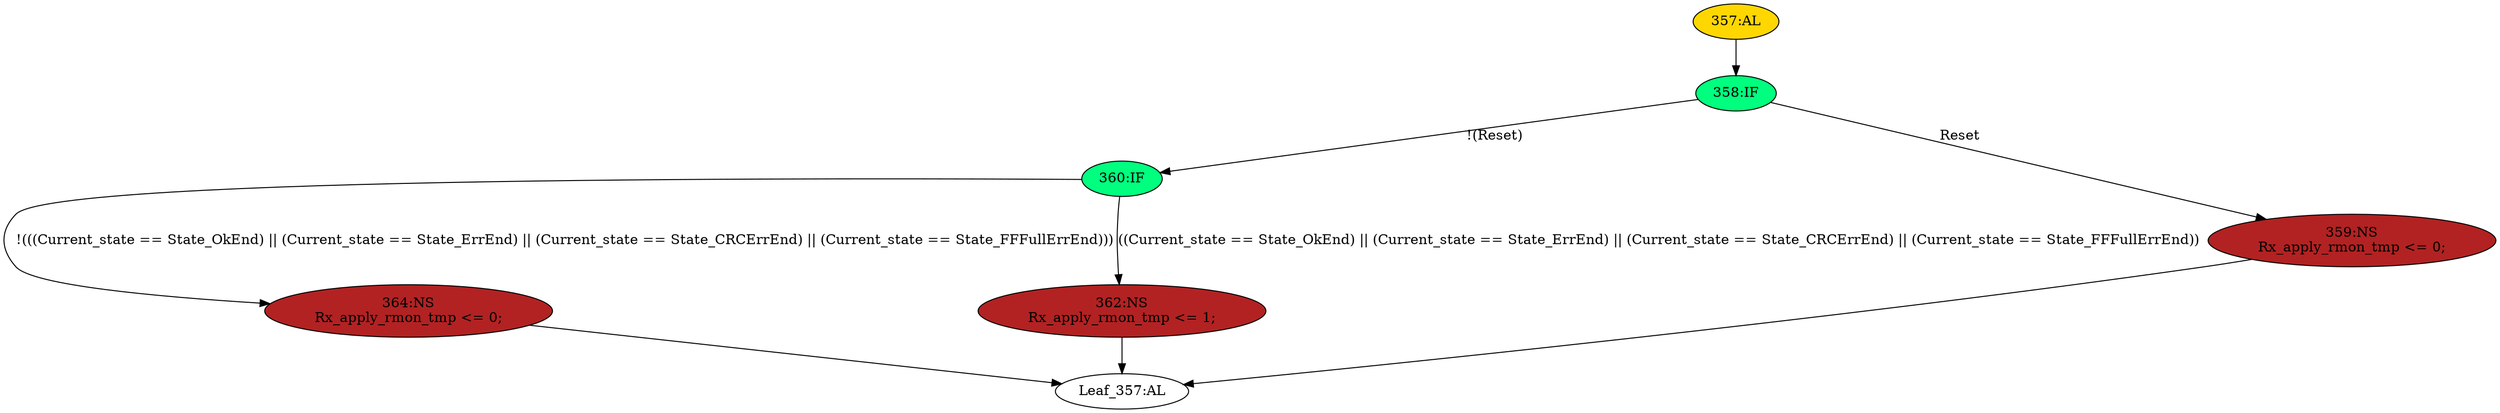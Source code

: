 strict digraph "" {
	node [label="\N"];
	"Leaf_357:AL"	 [def_var="['Rx_apply_rmon_tmp']",
		label="Leaf_357:AL"];
	"364:NS"	 [ast="<pyverilog.vparser.ast.NonblockingSubstitution object at 0x7fbb4740ebd0>",
		fillcolor=firebrick,
		label="364:NS
Rx_apply_rmon_tmp <= 0;",
		statements="[<pyverilog.vparser.ast.NonblockingSubstitution object at 0x7fbb4740ebd0>]",
		style=filled,
		typ=NonblockingSubstitution];
	"364:NS" -> "Leaf_357:AL"	 [cond="[]",
		lineno=None];
	"362:NS"	 [ast="<pyverilog.vparser.ast.NonblockingSubstitution object at 0x7fbb4740edd0>",
		fillcolor=firebrick,
		label="362:NS
Rx_apply_rmon_tmp <= 1;",
		statements="[<pyverilog.vparser.ast.NonblockingSubstitution object at 0x7fbb4740edd0>]",
		style=filled,
		typ=NonblockingSubstitution];
	"362:NS" -> "Leaf_357:AL"	 [cond="[]",
		lineno=None];
	"358:IF"	 [ast="<pyverilog.vparser.ast.IfStatement object at 0x7fbb4740ef50>",
		fillcolor=springgreen,
		label="358:IF",
		statements="[]",
		style=filled,
		typ=IfStatement];
	"360:IF"	 [ast="<pyverilog.vparser.ast.IfStatement object at 0x7fbb4740ef90>",
		fillcolor=springgreen,
		label="360:IF",
		statements="[]",
		style=filled,
		typ=IfStatement];
	"358:IF" -> "360:IF"	 [cond="['Reset']",
		label="!(Reset)",
		lineno=358];
	"359:NS"	 [ast="<pyverilog.vparser.ast.NonblockingSubstitution object at 0x7fbb47414590>",
		fillcolor=firebrick,
		label="359:NS
Rx_apply_rmon_tmp <= 0;",
		statements="[<pyverilog.vparser.ast.NonblockingSubstitution object at 0x7fbb47414590>]",
		style=filled,
		typ=NonblockingSubstitution];
	"358:IF" -> "359:NS"	 [cond="['Reset']",
		label=Reset,
		lineno=358];
	"360:IF" -> "364:NS"	 [cond="['Current_state', 'State_OkEnd', 'Current_state', 'State_ErrEnd', 'Current_state', 'State_CRCErrEnd', 'Current_state', 'State_FFFullErrEnd']",
		label="!(((Current_state == State_OkEnd) || (Current_state == State_ErrEnd) || (Current_state == State_CRCErrEnd) || (Current_state == \
State_FFFullErrEnd)))",
		lineno=360];
	"360:IF" -> "362:NS"	 [cond="['Current_state', 'State_OkEnd', 'Current_state', 'State_ErrEnd', 'Current_state', 'State_CRCErrEnd', 'Current_state', 'State_FFFullErrEnd']",
		label="((Current_state == State_OkEnd) || (Current_state == State_ErrEnd) || (Current_state == State_CRCErrEnd) || (Current_state == State_\
FFFullErrEnd))",
		lineno=360];
	"359:NS" -> "Leaf_357:AL"	 [cond="[]",
		lineno=None];
	"357:AL"	 [ast="<pyverilog.vparser.ast.Always object at 0x7fbb47414750>",
		clk_sens=True,
		fillcolor=gold,
		label="357:AL",
		sens="['Clk', 'Reset']",
		statements="[]",
		style=filled,
		typ=Always,
		use_var="['Reset', 'State_OkEnd', 'Current_state', 'State_ErrEnd', 'State_CRCErrEnd', 'State_FFFullErrEnd']"];
	"357:AL" -> "358:IF"	 [cond="[]",
		lineno=None];
}

